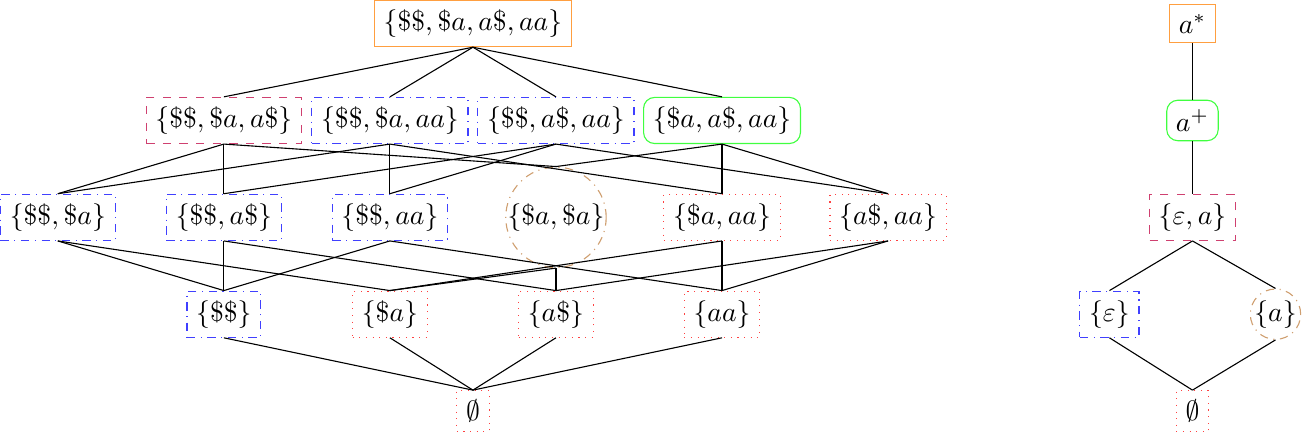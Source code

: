 \documentclass[tikz]{standalone}
\usetikzlibrary{positioning}
\newcommand{\setof}[1]{\ensuremath{\left \{ #1 \right \}}}
\newcommand{\emptystring}{\ensuremath{\varepsilon}}
\begin{document}
\begin{tikzpicture}
    % level 0
    \node (null) at (0,0) [
        draw=red!75, dotted] {$\emptyset$};

    % level 1
    \node (ee) [above left=3.5em and 9em of null.center, anchor=center,
                draw=blue!75, dashdotted]  {$\setof{\$\$}$};
    \node (ea) [above left=3.5em and 3em of null.center, anchor=center,
                draw=red!75, dotted]  {$\setof{\$a}$};
    \node (ae) [above right=3.5em and 3em of null.center, anchor=center,
                draw=red!75, dotted]  {$\setof{a\$}$};
    \node (aa) [above right=3.5em and 9em of null.center, anchor=center,
                draw=red!75, dotted]  {$\setof{aa}$};

    % level 2
    \node (ee-ea) [above left=3.5em and 6em of ee.center, anchor=center,
                   draw=blue!75, dashdotted]  {$\setof{\$\$, \$a}$};
    \node (ee-ae) [above=3.5em of ee.center, anchor=center,
                   draw=blue!75, dashdotted]  {$\setof{\$\$, a\$}$};
    \node (ee-aa) [above=3.5em of ea.center, anchor=center,
                   draw=blue!75, dashdotted]  {$\setof{\$\$, aa}$};
    \node (ea-ae) [above=3.5em of ae.center, anchor=center,
                   draw=brown!75, dashdotted, circle, inner sep=0]  {$\setof{\$a, \$a}$};
    \node (ea-aa) [above=3.5em of aa.center, anchor=center,
                   draw=red!75, dotted]  {$\setof{\$a, aa}$};
    \node (ae-aa) [above right=3.5em and 6em of aa.center, anchor=center,
                   draw=red!75, dotted]  {$\setof{a\$, aa}$};

    % level 3
    \node (ee-ea-ae) [above=3.5em of ee-ae.center, anchor=center,
                      draw=purple!75, dashed]  {$\setof{\$\$, \$a, a\$}$};
    \node (ee-ea-aa) [above=3.5em of ee-aa.center, anchor=center,
                      draw=blue!75, dashdotted]  {$\setof{\$\$, \$a, aa}$};
    \node (ee-ae-aa) [above=3.5em of ea-ae.center, anchor=center,
                      draw=blue!75, dashdotted]  {$\setof{\$\$, a\$, aa}$};
    \node (ea-ae-aa) [above=3.5em of ea-aa.center, anchor=center,
                      draw=green!75, rounded corners]  {$\setof{\$a, a\$, aa}$};

    % level 4
    \node (full) [above right=3.5em and 3em of ee-ea-aa.center, anchor=center,
                  draw=orange!75]  {$\setof{\$\$, \$a, a\$, aa}$};

    % languages
    \node (astar) [right=26em of full.center, anchor=center,
                   draw=orange!75] {$a^*$};
    \node (aplus) [below=3.5em of astar.center, anchor=center,
                   draw=green!75, rounded corners] {$a^+$};
    \node (e-a) [below=3.5em of aplus.center, anchor=center,
               draw=purple!75, dashed] {$\setof{\emptystring, a}$};
    \node (e) [below left=3.5em and 3em of e-a.center, anchor=center,
               draw=blue!75, dashdotted] {$\setof{\emptystring}$};
    \node (a) [below right=3.5em and 3em of e-a.center, anchor=center,
               draw=brown!75, dashdotted, circle, inner sep=0] {$\setof{a}$};
    \node (empty) [below right=3.5em and 3em of e.center, anchor=center,
                   draw=red!75, dotted] {$\emptyset$};

    \foreach \Source/\Target in {%
        null/ee,
        null/ea,
        null/ae,
        null/aa,
        ee/ee-ea,
        ee/ee-ae,
        ee/ee-aa,
        ea/ee-ea,
        ea/ea-ae,
        ea/ea-aa,
        ae/ee-ae,
        ae/ea-ae,
        ae/ae-aa,
        aa/ee-aa,
        aa/ea-aa,
        aa/ae-aa,
        ee-ea/ee-ea-ae,
        ee-ea/ee-ea-aa,
        ee-ae/ee-ea-ae,
        ee-ae/ee-ae-aa,
        ee-aa/ee-ea-aa,
        ee-aa/ee-ae-aa,
        ea-ae/ee-ea-ae,
        ea-ae/ea-ae-aa,
        ea-aa/ee-ea-aa,
        ea-aa/ea-ae-aa,
        ae-aa/ee-ae-aa,
        ae-aa/ea-ae-aa,
        ee-ea-ae/full,
        ee-ea-aa/full,
        ee-ae-aa/full,
        ea-ae-aa/full,
        empty/e,
        empty/a,
        e/e-a,
        a/e-a,
        e-a/aplus,
        aplus/astar%
        }
        \draw (\Source.north) to (\Target.south);

    % \foreach \Source/\Target/\Color in {%
    %     null/empty/red!75,
    %     ee/e/blue!75,
    %     ea/empty/red!75,
    %     ae/empty/red!75,
    %     aa/empty/red!75,
    %     ee-ea/e/blue!75,
    %     ee-ae/e/blue!75,
    %     ee-aa/e/blue!75,
    %     ea-ae/a/brown!75,
    %     ea-aa/empty/red!75,
    %     ae-aa/empty/red!75,
    %     ee-ea-ae/e-a/purple!75,
    %     ee-ea-aa/e/blue!75,
    %     ee-ae-aa/e/blue!75,
    %     ea-ae-aa/aplus/orange!75,
    %     full/astar/green!75%
    %     }
    %     \draw[\Color, bend left=30,dashed] (\Source) to (\Target);
\end{tikzpicture}
\end{document}
